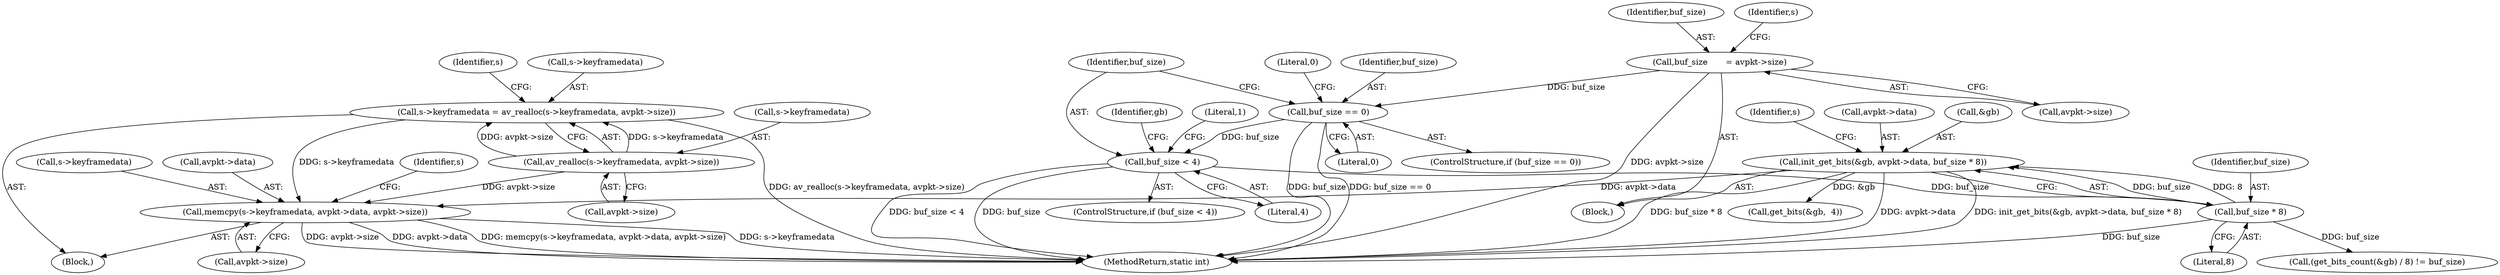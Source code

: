 digraph "0_FFmpeg_880c73cd76109697447fbfbaa8e5ee5683309446@API" {
"1000499" [label="(Call,memcpy(s->keyframedata, avpkt->data, avpkt->size))"];
"1000488" [label="(Call,s->keyframedata = av_realloc(s->keyframedata, avpkt->size))"];
"1000492" [label="(Call,av_realloc(s->keyframedata, avpkt->size))"];
"1000166" [label="(Call,init_get_bits(&gb, avpkt->data, buf_size * 8))"];
"1000172" [label="(Call,buf_size * 8)"];
"1000160" [label="(Call,buf_size < 4)"];
"1000154" [label="(Call,buf_size == 0)"];
"1000122" [label="(Call,buf_size       = avpkt->size)"];
"1000496" [label="(Call,avpkt->size)"];
"1001081" [label="(Call,(get_bits_count(&gb) / 8) != buf_size)"];
"1000513" [label="(Identifier,s)"];
"1000182" [label="(Call,get_bits(&gb,  4))"];
"1000167" [label="(Call,&gb)"];
"1000120" [label="(Block,)"];
"1000166" [label="(Call,init_get_bits(&gb, avpkt->data, buf_size * 8))"];
"1000506" [label="(Call,avpkt->size)"];
"1000174" [label="(Literal,8)"];
"1000124" [label="(Call,avpkt->size)"];
"1000500" [label="(Call,s->keyframedata)"];
"1001100" [label="(MethodReturn,static int)"];
"1000173" [label="(Identifier,buf_size)"];
"1000123" [label="(Identifier,buf_size)"];
"1000129" [label="(Identifier,s)"];
"1000487" [label="(Block,)"];
"1000168" [label="(Identifier,gb)"];
"1000156" [label="(Literal,0)"];
"1000489" [label="(Call,s->keyframedata)"];
"1000159" [label="(ControlStructure,if (buf_size < 4))"];
"1000493" [label="(Call,s->keyframedata)"];
"1000492" [label="(Call,av_realloc(s->keyframedata, avpkt->size))"];
"1000165" [label="(Literal,1)"];
"1000172" [label="(Call,buf_size * 8)"];
"1000161" [label="(Identifier,buf_size)"];
"1000499" [label="(Call,memcpy(s->keyframedata, avpkt->data, avpkt->size))"];
"1000158" [label="(Literal,0)"];
"1000501" [label="(Identifier,s)"];
"1000177" [label="(Identifier,s)"];
"1000155" [label="(Identifier,buf_size)"];
"1000169" [label="(Call,avpkt->data)"];
"1000154" [label="(Call,buf_size == 0)"];
"1000160" [label="(Call,buf_size < 4)"];
"1000162" [label="(Literal,4)"];
"1000122" [label="(Call,buf_size       = avpkt->size)"];
"1000153" [label="(ControlStructure,if (buf_size == 0))"];
"1000503" [label="(Call,avpkt->data)"];
"1000488" [label="(Call,s->keyframedata = av_realloc(s->keyframedata, avpkt->size))"];
"1000499" -> "1000487"  [label="AST: "];
"1000499" -> "1000506"  [label="CFG: "];
"1000500" -> "1000499"  [label="AST: "];
"1000503" -> "1000499"  [label="AST: "];
"1000506" -> "1000499"  [label="AST: "];
"1000513" -> "1000499"  [label="CFG: "];
"1000499" -> "1001100"  [label="DDG: avpkt->size"];
"1000499" -> "1001100"  [label="DDG: avpkt->data"];
"1000499" -> "1001100"  [label="DDG: memcpy(s->keyframedata, avpkt->data, avpkt->size)"];
"1000499" -> "1001100"  [label="DDG: s->keyframedata"];
"1000488" -> "1000499"  [label="DDG: s->keyframedata"];
"1000166" -> "1000499"  [label="DDG: avpkt->data"];
"1000492" -> "1000499"  [label="DDG: avpkt->size"];
"1000488" -> "1000487"  [label="AST: "];
"1000488" -> "1000492"  [label="CFG: "];
"1000489" -> "1000488"  [label="AST: "];
"1000492" -> "1000488"  [label="AST: "];
"1000501" -> "1000488"  [label="CFG: "];
"1000488" -> "1001100"  [label="DDG: av_realloc(s->keyframedata, avpkt->size)"];
"1000492" -> "1000488"  [label="DDG: s->keyframedata"];
"1000492" -> "1000488"  [label="DDG: avpkt->size"];
"1000492" -> "1000496"  [label="CFG: "];
"1000493" -> "1000492"  [label="AST: "];
"1000496" -> "1000492"  [label="AST: "];
"1000166" -> "1000120"  [label="AST: "];
"1000166" -> "1000172"  [label="CFG: "];
"1000167" -> "1000166"  [label="AST: "];
"1000169" -> "1000166"  [label="AST: "];
"1000172" -> "1000166"  [label="AST: "];
"1000177" -> "1000166"  [label="CFG: "];
"1000166" -> "1001100"  [label="DDG: buf_size * 8"];
"1000166" -> "1001100"  [label="DDG: avpkt->data"];
"1000166" -> "1001100"  [label="DDG: init_get_bits(&gb, avpkt->data, buf_size * 8)"];
"1000172" -> "1000166"  [label="DDG: buf_size"];
"1000172" -> "1000166"  [label="DDG: 8"];
"1000166" -> "1000182"  [label="DDG: &gb"];
"1000172" -> "1000174"  [label="CFG: "];
"1000173" -> "1000172"  [label="AST: "];
"1000174" -> "1000172"  [label="AST: "];
"1000172" -> "1001100"  [label="DDG: buf_size"];
"1000160" -> "1000172"  [label="DDG: buf_size"];
"1000172" -> "1001081"  [label="DDG: buf_size"];
"1000160" -> "1000159"  [label="AST: "];
"1000160" -> "1000162"  [label="CFG: "];
"1000161" -> "1000160"  [label="AST: "];
"1000162" -> "1000160"  [label="AST: "];
"1000165" -> "1000160"  [label="CFG: "];
"1000168" -> "1000160"  [label="CFG: "];
"1000160" -> "1001100"  [label="DDG: buf_size < 4"];
"1000160" -> "1001100"  [label="DDG: buf_size"];
"1000154" -> "1000160"  [label="DDG: buf_size"];
"1000154" -> "1000153"  [label="AST: "];
"1000154" -> "1000156"  [label="CFG: "];
"1000155" -> "1000154"  [label="AST: "];
"1000156" -> "1000154"  [label="AST: "];
"1000158" -> "1000154"  [label="CFG: "];
"1000161" -> "1000154"  [label="CFG: "];
"1000154" -> "1001100"  [label="DDG: buf_size"];
"1000154" -> "1001100"  [label="DDG: buf_size == 0"];
"1000122" -> "1000154"  [label="DDG: buf_size"];
"1000122" -> "1000120"  [label="AST: "];
"1000122" -> "1000124"  [label="CFG: "];
"1000123" -> "1000122"  [label="AST: "];
"1000124" -> "1000122"  [label="AST: "];
"1000129" -> "1000122"  [label="CFG: "];
"1000122" -> "1001100"  [label="DDG: avpkt->size"];
}
